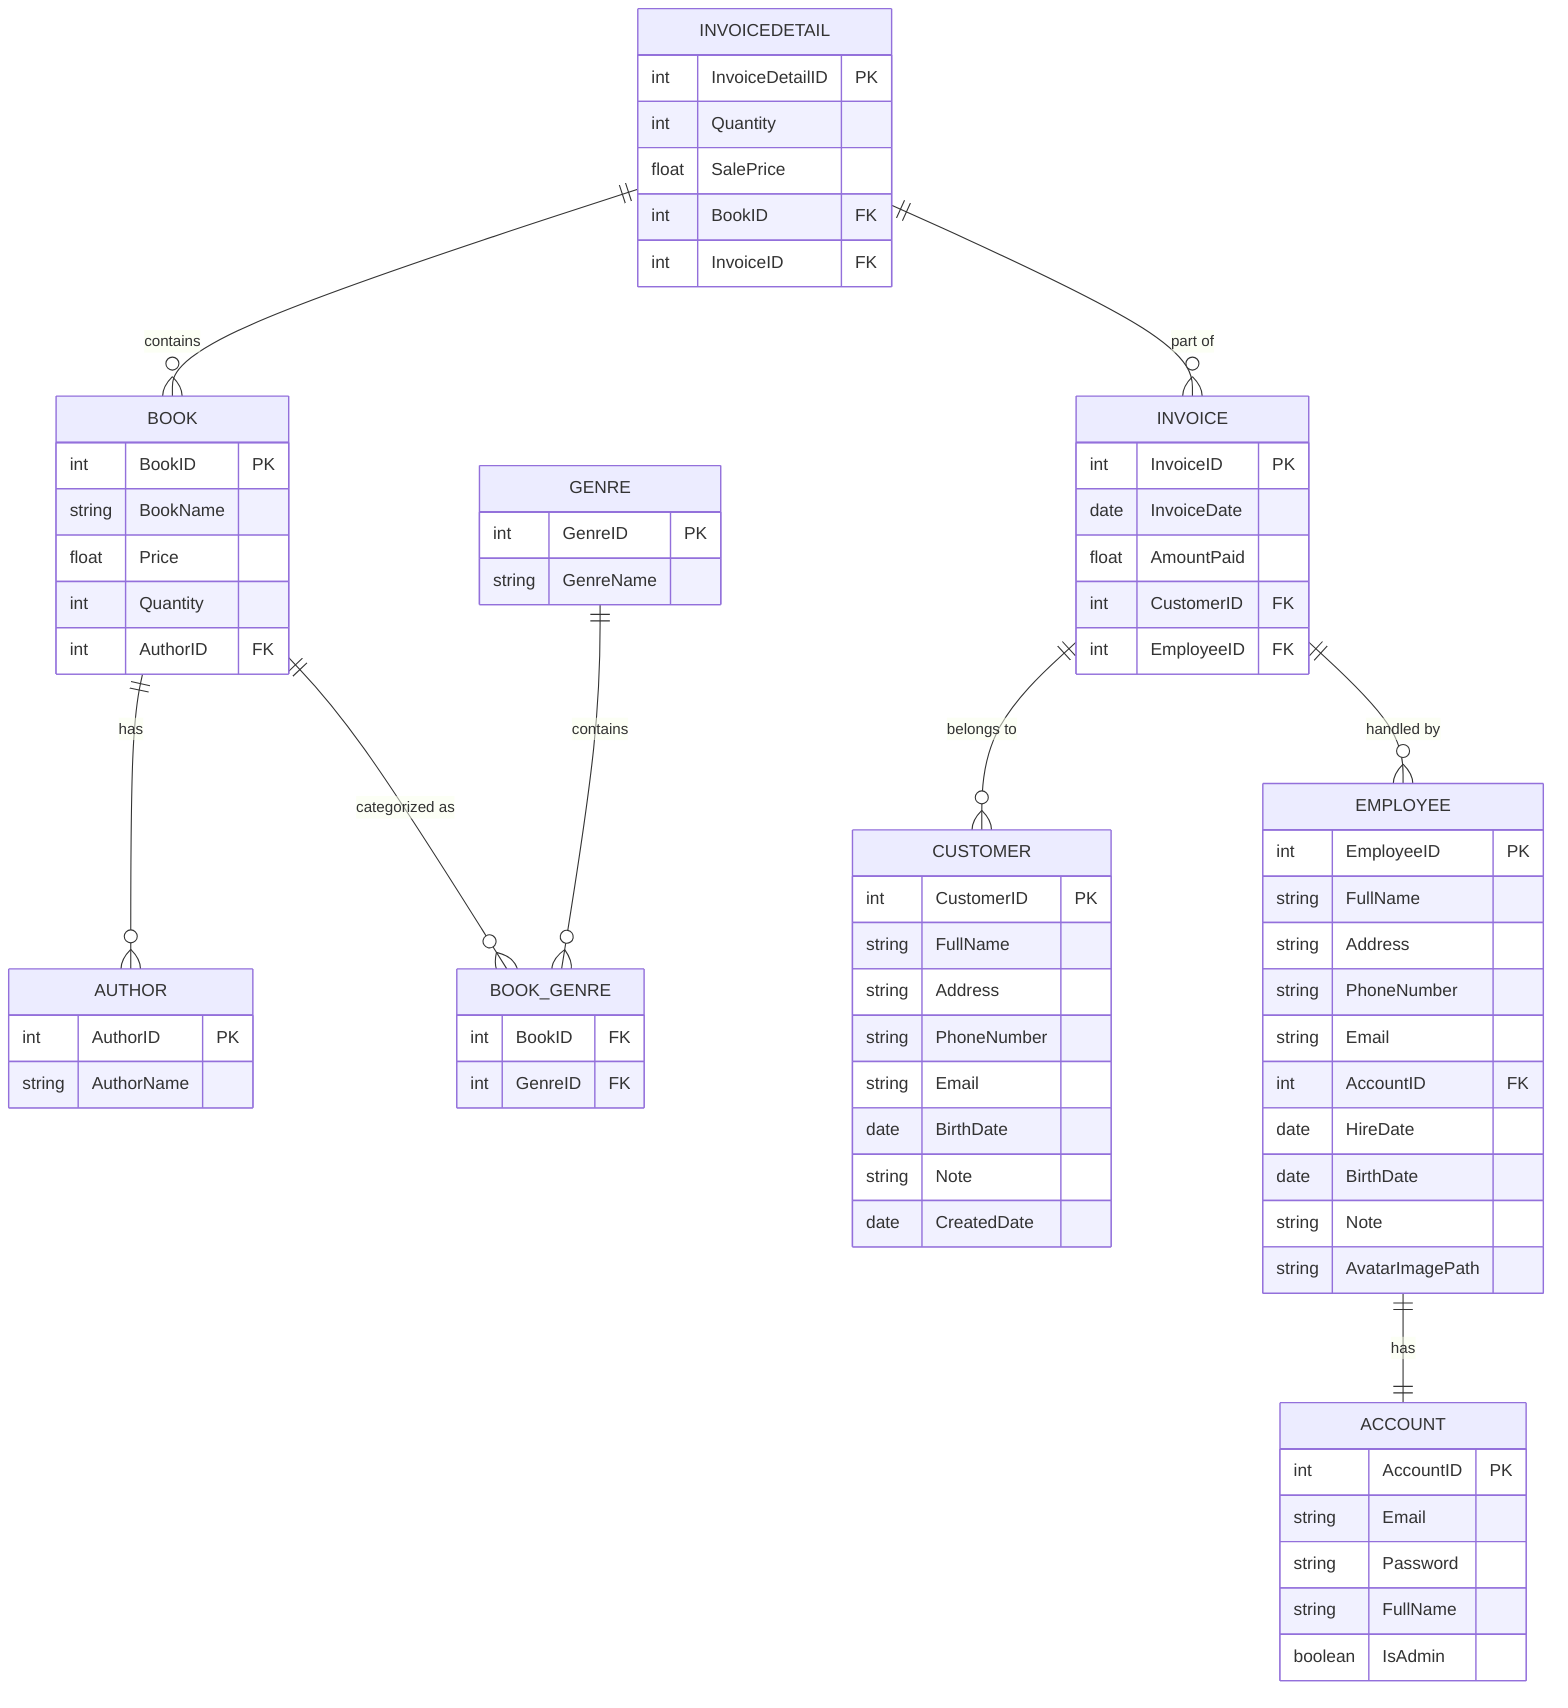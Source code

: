 erDiagram

       %% Book Table (Sach)
    BOOK {
        int BookID PK
        string BookName
        float Price
        int Quantity
        int AuthorID FK
    }

    %% Author Table (TacGia)
    AUTHOR {
        int AuthorID PK
        string AuthorName
    }

    %% Genre Table (TheLoai)
    GENRE {
        int GenreID PK
        string GenreName
    }

    %% Invoice Table (HoaDon)
    INVOICE {
        int InvoiceID PK
        date InvoiceDate
        float AmountPaid
        int CustomerID FK
        int EmployeeID FK
    }

    %% Invoice Detail Table (ChiTietHoaDon)
    INVOICEDETAIL {
        int InvoiceDetailID PK
        int Quantity
        float SalePrice
        int BookID FK
        int InvoiceID FK
    }

    %% Account Table (TaiKhoan)
    ACCOUNT {
        int AccountID PK
        string Email
        string Password
        string FullName
        boolean IsAdmin
    }

    %% Customer Table (KhachHang)
    CUSTOMER {
        int CustomerID PK
        string FullName
        string Address
        string PhoneNumber
        string Email
        date BirthDate
        string Note
        date CreatedDate 
    }

    %% Employee Table (NhanVien)
     %% Employee Table (NhanVien) - Updated with AvatarImagePath
    EMPLOYEE {
        int EmployeeID PK
        string FullName
        string Address
        string PhoneNumber
        string Email
        int AccountID FK
        date HireDate
        date BirthDate
        string Note
        string AvatarImagePath
    }

    %% Bảng trung gian giữa BOOK và GENRE (Quan hệ nhiều - nhiều)
    BOOK_GENRE {
        int BookID FK
        int GenreID FK
    }

    %% Relationships
    BOOK ||--o{ AUTHOR : "has"
    BOOK ||--o{ BOOK_GENRE : "categorized as"
    GENRE ||--o{ BOOK_GENRE : "contains"
    INVOICE ||--o{ CUSTOMER : "belongs to"
    INVOICE ||--o{ EMPLOYEE : "handled by"
    INVOICEDETAIL ||--o{ BOOK : "contains"
    INVOICEDETAIL ||--o{ INVOICE : "part of"
    EMPLOYEE ||--|| ACCOUNT : "has"